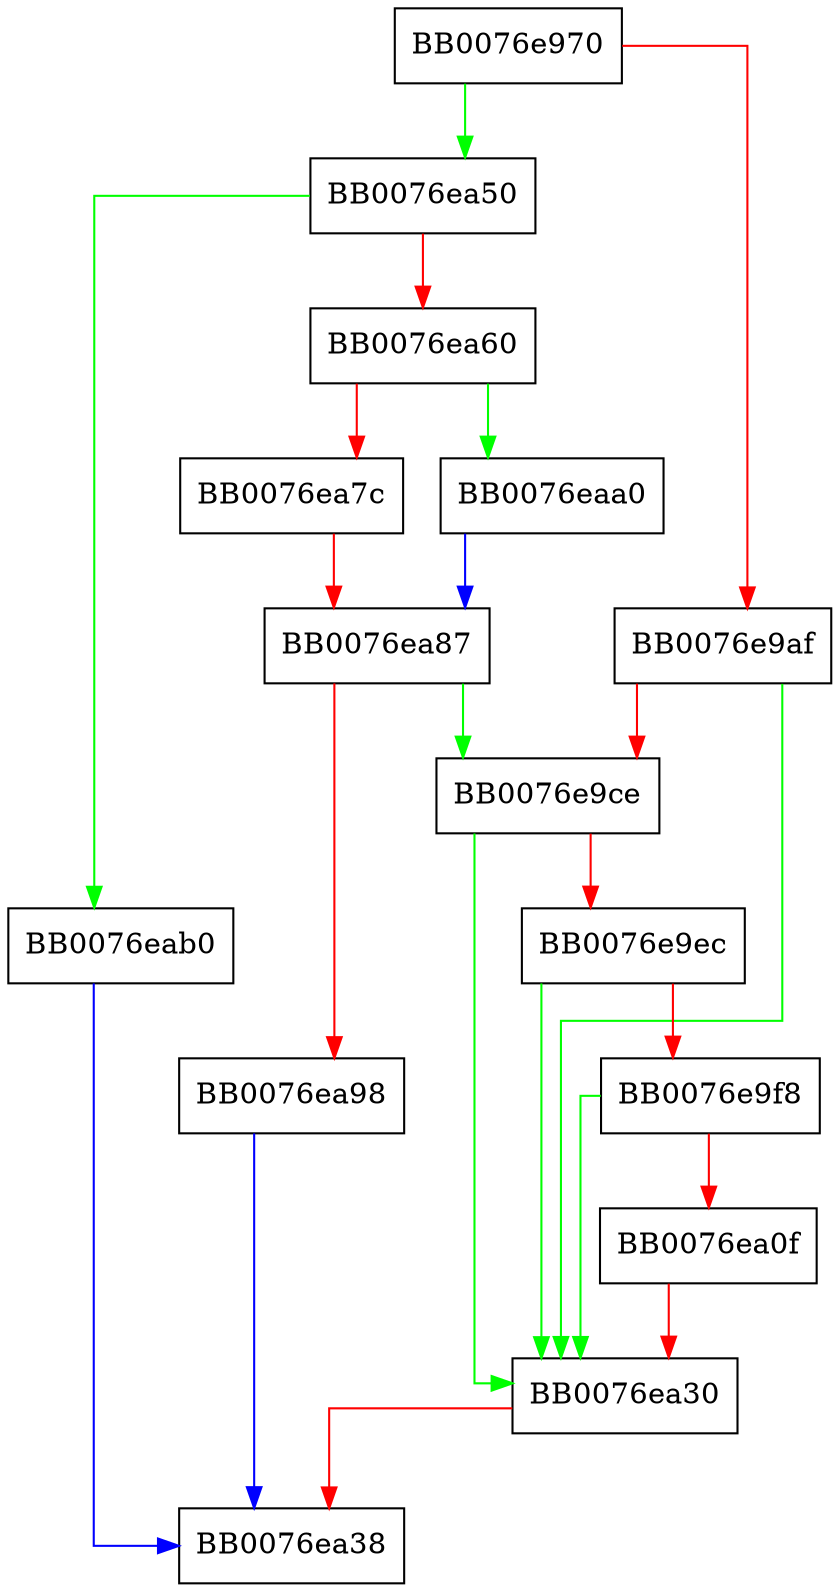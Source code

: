 digraph EVP_VerifyFinal_ex {
  node [shape="box"];
  graph [splines=ortho];
  BB0076e970 -> BB0076ea50 [color="green"];
  BB0076e970 -> BB0076e9af [color="red"];
  BB0076e9af -> BB0076ea30 [color="green"];
  BB0076e9af -> BB0076e9ce [color="red"];
  BB0076e9ce -> BB0076ea30 [color="green"];
  BB0076e9ce -> BB0076e9ec [color="red"];
  BB0076e9ec -> BB0076ea30 [color="green"];
  BB0076e9ec -> BB0076e9f8 [color="red"];
  BB0076e9f8 -> BB0076ea30 [color="green"];
  BB0076e9f8 -> BB0076ea0f [color="red"];
  BB0076ea0f -> BB0076ea30 [color="red"];
  BB0076ea30 -> BB0076ea38 [color="red"];
  BB0076ea50 -> BB0076eab0 [color="green"];
  BB0076ea50 -> BB0076ea60 [color="red"];
  BB0076ea60 -> BB0076eaa0 [color="green"];
  BB0076ea60 -> BB0076ea7c [color="red"];
  BB0076ea7c -> BB0076ea87 [color="red"];
  BB0076ea87 -> BB0076e9ce [color="green"];
  BB0076ea87 -> BB0076ea98 [color="red"];
  BB0076ea98 -> BB0076ea38 [color="blue"];
  BB0076eaa0 -> BB0076ea87 [color="blue"];
  BB0076eab0 -> BB0076ea38 [color="blue"];
}